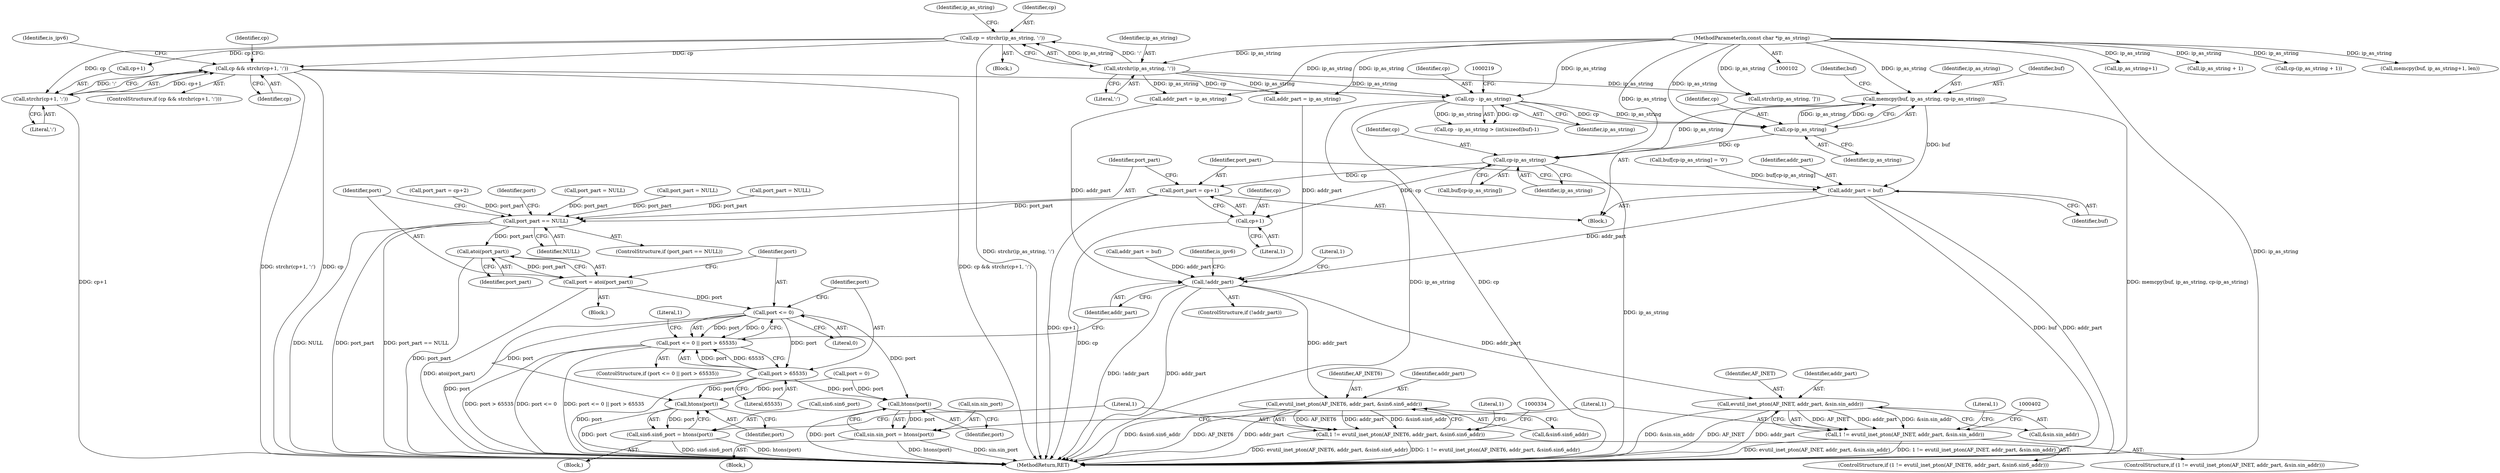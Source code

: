 digraph "0_libevent_329acc18a0768c21ba22522f01a5c7f46cacc4d5@API" {
"1000227" [label="(Call,memcpy(buf, ip_as_string, cp-ip_as_string))"];
"1000230" [label="(Call,cp-ip_as_string)"];
"1000214" [label="(Call,cp - ip_as_string)"];
"1000188" [label="(Call,cp && strchr(cp+1, ':'))"];
"1000113" [label="(Call,cp = strchr(ip_as_string, ':'))"];
"1000115" [label="(Call,strchr(ip_as_string, ':'))"];
"1000103" [label="(MethodParameterIn,const char *ip_as_string)"];
"1000190" [label="(Call,strchr(cp+1, ':'))"];
"1000236" [label="(Call,cp-ip_as_string)"];
"1000243" [label="(Call,port_part = cp+1)"];
"1000260" [label="(Call,port_part == NULL)"];
"1000271" [label="(Call,atoi(port_part))"];
"1000269" [label="(Call,port = atoi(port_part))"];
"1000275" [label="(Call,port <= 0)"];
"1000274" [label="(Call,port <= 0 || port > 65535)"];
"1000278" [label="(Call,port > 65535)"];
"1000316" [label="(Call,htons(port))"];
"1000312" [label="(Call,sin6.sin6_port = htons(port))"];
"1000384" [label="(Call,htons(port))"];
"1000380" [label="(Call,sin.sin_port = htons(port))"];
"1000245" [label="(Call,cp+1)"];
"1000240" [label="(Call,addr_part = buf)"];
"1000286" [label="(Call,!addr_part)"];
"1000321" [label="(Call,evutil_inet_pton(AF_INET6, addr_part, &sin6.sin6_addr))"];
"1000319" [label="(Call,1 != evutil_inet_pton(AF_INET6, addr_part, &sin6.sin6_addr))"];
"1000389" [label="(Call,evutil_inet_pton(AF_INET, addr_part, &sin.sin_addr))"];
"1000387" [label="(Call,1 != evutil_inet_pton(AF_INET, addr_part, &sin.sin_addr))"];
"1000174" [label="(Call,port_part = cp+2)"];
"1000317" [label="(Identifier,port)"];
"1000187" [label="(ControlStructure,if (cp && strchr(cp+1, ':')))"];
"1000265" [label="(Identifier,port)"];
"1000106" [label="(Block,)"];
"1000194" [label="(Literal,':')"];
"1000387" [label="(Call,1 != evutil_inet_pton(AF_INET, addr_part, &sin.sin_addr))"];
"1000322" [label="(Identifier,AF_INET6)"];
"1000277" [label="(Literal,0)"];
"1000246" [label="(Identifier,cp)"];
"1000290" [label="(Literal,1)"];
"1000269" [label="(Call,port = atoi(port_part))"];
"1000361" [label="(Block,)"];
"1000381" [label="(Call,sin.sin_port)"];
"1000156" [label="(Call,ip_as_string+1)"];
"1000386" [label="(ControlStructure,if (1 != evutil_inet_pton(AF_INET, addr_part, &sin.sin_addr)))"];
"1000216" [label="(Identifier,ip_as_string)"];
"1000286" [label="(Call,!addr_part)"];
"1000165" [label="(Call,addr_part = buf)"];
"1000213" [label="(Call,cp - ip_as_string > (int)sizeof(buf)-1)"];
"1000287" [label="(Identifier,addr_part)"];
"1000259" [label="(ControlStructure,if (port_part == NULL))"];
"1000208" [label="(Block,)"];
"1000202" [label="(Call,port_part = NULL)"];
"1000247" [label="(Literal,1)"];
"1000117" [label="(Literal,':')"];
"1000391" [label="(Identifier,addr_part)"];
"1000274" [label="(Call,port <= 0 || port > 65535)"];
"1000271" [label="(Call,atoi(port_part))"];
"1000243" [label="(Call,port_part = cp+1)"];
"1000313" [label="(Call,sin6.sin6_port)"];
"1000392" [label="(Call,&sin.sin_addr)"];
"1000199" [label="(Call,addr_part = ip_as_string)"];
"1000264" [label="(Call,port = 0)"];
"1000280" [label="(Literal,65535)"];
"1000190" [label="(Call,strchr(cp+1, ':'))"];
"1000384" [label="(Call,htons(port))"];
"1000388" [label="(Literal,1)"];
"1000197" [label="(Identifier,is_ipv6)"];
"1000279" [label="(Identifier,port)"];
"1000240" [label="(Call,addr_part = buf)"];
"1000285" [label="(ControlStructure,if (!addr_part))"];
"1000312" [label="(Call,sin6.sin6_port = htons(port))"];
"1000235" [label="(Identifier,buf)"];
"1000278" [label="(Call,port > 65535)"];
"1000380" [label="(Call,sin.sin_port = htons(port))"];
"1000231" [label="(Identifier,cp)"];
"1000140" [label="(Call,ip_as_string + 1)"];
"1000237" [label="(Identifier,cp)"];
"1000116" [label="(Identifier,ip_as_string)"];
"1000230" [label="(Call,cp-ip_as_string)"];
"1000390" [label="(Identifier,AF_INET)"];
"1000229" [label="(Identifier,ip_as_string)"];
"1000103" [label="(MethodParameterIn,const char *ip_as_string)"];
"1000276" [label="(Identifier,port)"];
"1000272" [label="(Identifier,port_part)"];
"1000323" [label="(Identifier,addr_part)"];
"1000273" [label="(ControlStructure,if (port <= 0 || port > 65535))"];
"1000275" [label="(Call,port <= 0)"];
"1000292" [label="(Identifier,is_ipv6)"];
"1000215" [label="(Identifier,cp)"];
"1000319" [label="(Call,1 != evutil_inet_pton(AF_INET6, addr_part, &sin6.sin6_addr))"];
"1000138" [label="(Call,cp-(ip_as_string + 1))"];
"1000318" [label="(ControlStructure,if (1 != evutil_inet_pton(AF_INET6, addr_part, &sin6.sin6_addr)))"];
"1000191" [label="(Call,cp+1)"];
"1000428" [label="(MethodReturn,RET)"];
"1000316" [label="(Call,htons(port))"];
"1000241" [label="(Identifier,addr_part)"];
"1000233" [label="(Call,buf[cp-ip_as_string] = '\0')"];
"1000253" [label="(Call,port_part = NULL)"];
"1000250" [label="(Call,addr_part = ip_as_string)"];
"1000245" [label="(Call,cp+1)"];
"1000330" [label="(Literal,1)"];
"1000232" [label="(Identifier,ip_as_string)"];
"1000270" [label="(Identifier,port)"];
"1000236" [label="(Call,cp-ip_as_string)"];
"1000154" [label="(Call,memcpy(buf, ip_as_string+1, len))"];
"1000113" [label="(Call,cp = strchr(ip_as_string, ':'))"];
"1000115" [label="(Call,strchr(ip_as_string, ':'))"];
"1000227" [label="(Call,memcpy(buf, ip_as_string, cp-ip_as_string))"];
"1000324" [label="(Call,&sin6.sin6_addr)"];
"1000398" [label="(Literal,1)"];
"1000262" [label="(Identifier,NULL)"];
"1000234" [label="(Call,buf[cp-ip_as_string])"];
"1000238" [label="(Identifier,ip_as_string)"];
"1000214" [label="(Call,cp - ip_as_string)"];
"1000261" [label="(Identifier,port_part)"];
"1000188" [label="(Call,cp && strchr(cp+1, ':'))"];
"1000242" [label="(Identifier,buf)"];
"1000284" [label="(Literal,1)"];
"1000121" [label="(Identifier,ip_as_string)"];
"1000189" [label="(Identifier,cp)"];
"1000114" [label="(Identifier,cp)"];
"1000385" [label="(Identifier,port)"];
"1000244" [label="(Identifier,port_part)"];
"1000268" [label="(Block,)"];
"1000260" [label="(Call,port_part == NULL)"];
"1000129" [label="(Call,strchr(ip_as_string, ']'))"];
"1000320" [label="(Literal,1)"];
"1000180" [label="(Call,port_part = NULL)"];
"1000321" [label="(Call,evutil_inet_pton(AF_INET6, addr_part, &sin6.sin6_addr))"];
"1000389" [label="(Call,evutil_inet_pton(AF_INET, addr_part, &sin.sin_addr))"];
"1000207" [label="(Identifier,cp)"];
"1000293" [label="(Block,)"];
"1000228" [label="(Identifier,buf)"];
"1000227" -> "1000208"  [label="AST: "];
"1000227" -> "1000230"  [label="CFG: "];
"1000228" -> "1000227"  [label="AST: "];
"1000229" -> "1000227"  [label="AST: "];
"1000230" -> "1000227"  [label="AST: "];
"1000235" -> "1000227"  [label="CFG: "];
"1000227" -> "1000428"  [label="DDG: memcpy(buf, ip_as_string, cp-ip_as_string)"];
"1000230" -> "1000227"  [label="DDG: ip_as_string"];
"1000230" -> "1000227"  [label="DDG: cp"];
"1000103" -> "1000227"  [label="DDG: ip_as_string"];
"1000227" -> "1000236"  [label="DDG: ip_as_string"];
"1000227" -> "1000240"  [label="DDG: buf"];
"1000230" -> "1000232"  [label="CFG: "];
"1000231" -> "1000230"  [label="AST: "];
"1000232" -> "1000230"  [label="AST: "];
"1000214" -> "1000230"  [label="DDG: cp"];
"1000214" -> "1000230"  [label="DDG: ip_as_string"];
"1000103" -> "1000230"  [label="DDG: ip_as_string"];
"1000230" -> "1000236"  [label="DDG: cp"];
"1000214" -> "1000213"  [label="AST: "];
"1000214" -> "1000216"  [label="CFG: "];
"1000215" -> "1000214"  [label="AST: "];
"1000216" -> "1000214"  [label="AST: "];
"1000219" -> "1000214"  [label="CFG: "];
"1000214" -> "1000428"  [label="DDG: ip_as_string"];
"1000214" -> "1000428"  [label="DDG: cp"];
"1000214" -> "1000213"  [label="DDG: cp"];
"1000214" -> "1000213"  [label="DDG: ip_as_string"];
"1000188" -> "1000214"  [label="DDG: cp"];
"1000115" -> "1000214"  [label="DDG: ip_as_string"];
"1000103" -> "1000214"  [label="DDG: ip_as_string"];
"1000188" -> "1000187"  [label="AST: "];
"1000188" -> "1000189"  [label="CFG: "];
"1000188" -> "1000190"  [label="CFG: "];
"1000189" -> "1000188"  [label="AST: "];
"1000190" -> "1000188"  [label="AST: "];
"1000197" -> "1000188"  [label="CFG: "];
"1000207" -> "1000188"  [label="CFG: "];
"1000188" -> "1000428"  [label="DDG: cp && strchr(cp+1, ':')"];
"1000188" -> "1000428"  [label="DDG: strchr(cp+1, ':')"];
"1000188" -> "1000428"  [label="DDG: cp"];
"1000113" -> "1000188"  [label="DDG: cp"];
"1000190" -> "1000188"  [label="DDG: cp+1"];
"1000190" -> "1000188"  [label="DDG: ':'"];
"1000113" -> "1000106"  [label="AST: "];
"1000113" -> "1000115"  [label="CFG: "];
"1000114" -> "1000113"  [label="AST: "];
"1000115" -> "1000113"  [label="AST: "];
"1000121" -> "1000113"  [label="CFG: "];
"1000113" -> "1000428"  [label="DDG: strchr(ip_as_string, ':')"];
"1000115" -> "1000113"  [label="DDG: ip_as_string"];
"1000115" -> "1000113"  [label="DDG: ':'"];
"1000113" -> "1000190"  [label="DDG: cp"];
"1000113" -> "1000191"  [label="DDG: cp"];
"1000115" -> "1000117"  [label="CFG: "];
"1000116" -> "1000115"  [label="AST: "];
"1000117" -> "1000115"  [label="AST: "];
"1000103" -> "1000115"  [label="DDG: ip_as_string"];
"1000115" -> "1000129"  [label="DDG: ip_as_string"];
"1000115" -> "1000199"  [label="DDG: ip_as_string"];
"1000115" -> "1000250"  [label="DDG: ip_as_string"];
"1000103" -> "1000102"  [label="AST: "];
"1000103" -> "1000428"  [label="DDG: ip_as_string"];
"1000103" -> "1000129"  [label="DDG: ip_as_string"];
"1000103" -> "1000138"  [label="DDG: ip_as_string"];
"1000103" -> "1000140"  [label="DDG: ip_as_string"];
"1000103" -> "1000154"  [label="DDG: ip_as_string"];
"1000103" -> "1000156"  [label="DDG: ip_as_string"];
"1000103" -> "1000199"  [label="DDG: ip_as_string"];
"1000103" -> "1000236"  [label="DDG: ip_as_string"];
"1000103" -> "1000250"  [label="DDG: ip_as_string"];
"1000190" -> "1000194"  [label="CFG: "];
"1000191" -> "1000190"  [label="AST: "];
"1000194" -> "1000190"  [label="AST: "];
"1000190" -> "1000428"  [label="DDG: cp+1"];
"1000236" -> "1000234"  [label="AST: "];
"1000236" -> "1000238"  [label="CFG: "];
"1000237" -> "1000236"  [label="AST: "];
"1000238" -> "1000236"  [label="AST: "];
"1000234" -> "1000236"  [label="CFG: "];
"1000236" -> "1000428"  [label="DDG: ip_as_string"];
"1000236" -> "1000243"  [label="DDG: cp"];
"1000236" -> "1000245"  [label="DDG: cp"];
"1000243" -> "1000208"  [label="AST: "];
"1000243" -> "1000245"  [label="CFG: "];
"1000244" -> "1000243"  [label="AST: "];
"1000245" -> "1000243"  [label="AST: "];
"1000261" -> "1000243"  [label="CFG: "];
"1000243" -> "1000428"  [label="DDG: cp+1"];
"1000243" -> "1000260"  [label="DDG: port_part"];
"1000260" -> "1000259"  [label="AST: "];
"1000260" -> "1000262"  [label="CFG: "];
"1000261" -> "1000260"  [label="AST: "];
"1000262" -> "1000260"  [label="AST: "];
"1000265" -> "1000260"  [label="CFG: "];
"1000270" -> "1000260"  [label="CFG: "];
"1000260" -> "1000428"  [label="DDG: port_part == NULL"];
"1000260" -> "1000428"  [label="DDG: NULL"];
"1000260" -> "1000428"  [label="DDG: port_part"];
"1000253" -> "1000260"  [label="DDG: port_part"];
"1000180" -> "1000260"  [label="DDG: port_part"];
"1000202" -> "1000260"  [label="DDG: port_part"];
"1000174" -> "1000260"  [label="DDG: port_part"];
"1000260" -> "1000271"  [label="DDG: port_part"];
"1000271" -> "1000269"  [label="AST: "];
"1000271" -> "1000272"  [label="CFG: "];
"1000272" -> "1000271"  [label="AST: "];
"1000269" -> "1000271"  [label="CFG: "];
"1000271" -> "1000428"  [label="DDG: port_part"];
"1000271" -> "1000269"  [label="DDG: port_part"];
"1000269" -> "1000268"  [label="AST: "];
"1000270" -> "1000269"  [label="AST: "];
"1000276" -> "1000269"  [label="CFG: "];
"1000269" -> "1000428"  [label="DDG: atoi(port_part)"];
"1000269" -> "1000275"  [label="DDG: port"];
"1000275" -> "1000274"  [label="AST: "];
"1000275" -> "1000277"  [label="CFG: "];
"1000276" -> "1000275"  [label="AST: "];
"1000277" -> "1000275"  [label="AST: "];
"1000279" -> "1000275"  [label="CFG: "];
"1000274" -> "1000275"  [label="CFG: "];
"1000275" -> "1000428"  [label="DDG: port"];
"1000275" -> "1000274"  [label="DDG: port"];
"1000275" -> "1000274"  [label="DDG: 0"];
"1000275" -> "1000278"  [label="DDG: port"];
"1000275" -> "1000316"  [label="DDG: port"];
"1000275" -> "1000384"  [label="DDG: port"];
"1000274" -> "1000273"  [label="AST: "];
"1000274" -> "1000278"  [label="CFG: "];
"1000278" -> "1000274"  [label="AST: "];
"1000284" -> "1000274"  [label="CFG: "];
"1000287" -> "1000274"  [label="CFG: "];
"1000274" -> "1000428"  [label="DDG: port <= 0"];
"1000274" -> "1000428"  [label="DDG: port <= 0 || port > 65535"];
"1000274" -> "1000428"  [label="DDG: port > 65535"];
"1000278" -> "1000274"  [label="DDG: port"];
"1000278" -> "1000274"  [label="DDG: 65535"];
"1000278" -> "1000280"  [label="CFG: "];
"1000279" -> "1000278"  [label="AST: "];
"1000280" -> "1000278"  [label="AST: "];
"1000278" -> "1000428"  [label="DDG: port"];
"1000278" -> "1000316"  [label="DDG: port"];
"1000278" -> "1000384"  [label="DDG: port"];
"1000316" -> "1000312"  [label="AST: "];
"1000316" -> "1000317"  [label="CFG: "];
"1000317" -> "1000316"  [label="AST: "];
"1000312" -> "1000316"  [label="CFG: "];
"1000316" -> "1000428"  [label="DDG: port"];
"1000316" -> "1000312"  [label="DDG: port"];
"1000264" -> "1000316"  [label="DDG: port"];
"1000312" -> "1000293"  [label="AST: "];
"1000313" -> "1000312"  [label="AST: "];
"1000320" -> "1000312"  [label="CFG: "];
"1000312" -> "1000428"  [label="DDG: htons(port)"];
"1000312" -> "1000428"  [label="DDG: sin6.sin6_port"];
"1000384" -> "1000380"  [label="AST: "];
"1000384" -> "1000385"  [label="CFG: "];
"1000385" -> "1000384"  [label="AST: "];
"1000380" -> "1000384"  [label="CFG: "];
"1000384" -> "1000428"  [label="DDG: port"];
"1000384" -> "1000380"  [label="DDG: port"];
"1000264" -> "1000384"  [label="DDG: port"];
"1000380" -> "1000361"  [label="AST: "];
"1000381" -> "1000380"  [label="AST: "];
"1000388" -> "1000380"  [label="CFG: "];
"1000380" -> "1000428"  [label="DDG: htons(port)"];
"1000380" -> "1000428"  [label="DDG: sin.sin_port"];
"1000245" -> "1000247"  [label="CFG: "];
"1000246" -> "1000245"  [label="AST: "];
"1000247" -> "1000245"  [label="AST: "];
"1000245" -> "1000428"  [label="DDG: cp"];
"1000240" -> "1000208"  [label="AST: "];
"1000240" -> "1000242"  [label="CFG: "];
"1000241" -> "1000240"  [label="AST: "];
"1000242" -> "1000240"  [label="AST: "];
"1000244" -> "1000240"  [label="CFG: "];
"1000240" -> "1000428"  [label="DDG: buf"];
"1000240" -> "1000428"  [label="DDG: addr_part"];
"1000233" -> "1000240"  [label="DDG: buf[cp-ip_as_string]"];
"1000240" -> "1000286"  [label="DDG: addr_part"];
"1000286" -> "1000285"  [label="AST: "];
"1000286" -> "1000287"  [label="CFG: "];
"1000287" -> "1000286"  [label="AST: "];
"1000290" -> "1000286"  [label="CFG: "];
"1000292" -> "1000286"  [label="CFG: "];
"1000286" -> "1000428"  [label="DDG: !addr_part"];
"1000286" -> "1000428"  [label="DDG: addr_part"];
"1000250" -> "1000286"  [label="DDG: addr_part"];
"1000199" -> "1000286"  [label="DDG: addr_part"];
"1000165" -> "1000286"  [label="DDG: addr_part"];
"1000286" -> "1000321"  [label="DDG: addr_part"];
"1000286" -> "1000389"  [label="DDG: addr_part"];
"1000321" -> "1000319"  [label="AST: "];
"1000321" -> "1000324"  [label="CFG: "];
"1000322" -> "1000321"  [label="AST: "];
"1000323" -> "1000321"  [label="AST: "];
"1000324" -> "1000321"  [label="AST: "];
"1000319" -> "1000321"  [label="CFG: "];
"1000321" -> "1000428"  [label="DDG: &sin6.sin6_addr"];
"1000321" -> "1000428"  [label="DDG: AF_INET6"];
"1000321" -> "1000428"  [label="DDG: addr_part"];
"1000321" -> "1000319"  [label="DDG: AF_INET6"];
"1000321" -> "1000319"  [label="DDG: addr_part"];
"1000321" -> "1000319"  [label="DDG: &sin6.sin6_addr"];
"1000319" -> "1000318"  [label="AST: "];
"1000320" -> "1000319"  [label="AST: "];
"1000330" -> "1000319"  [label="CFG: "];
"1000334" -> "1000319"  [label="CFG: "];
"1000319" -> "1000428"  [label="DDG: 1 != evutil_inet_pton(AF_INET6, addr_part, &sin6.sin6_addr)"];
"1000319" -> "1000428"  [label="DDG: evutil_inet_pton(AF_INET6, addr_part, &sin6.sin6_addr)"];
"1000389" -> "1000387"  [label="AST: "];
"1000389" -> "1000392"  [label="CFG: "];
"1000390" -> "1000389"  [label="AST: "];
"1000391" -> "1000389"  [label="AST: "];
"1000392" -> "1000389"  [label="AST: "];
"1000387" -> "1000389"  [label="CFG: "];
"1000389" -> "1000428"  [label="DDG: &sin.sin_addr"];
"1000389" -> "1000428"  [label="DDG: AF_INET"];
"1000389" -> "1000428"  [label="DDG: addr_part"];
"1000389" -> "1000387"  [label="DDG: AF_INET"];
"1000389" -> "1000387"  [label="DDG: addr_part"];
"1000389" -> "1000387"  [label="DDG: &sin.sin_addr"];
"1000387" -> "1000386"  [label="AST: "];
"1000388" -> "1000387"  [label="AST: "];
"1000398" -> "1000387"  [label="CFG: "];
"1000402" -> "1000387"  [label="CFG: "];
"1000387" -> "1000428"  [label="DDG: evutil_inet_pton(AF_INET, addr_part, &sin.sin_addr)"];
"1000387" -> "1000428"  [label="DDG: 1 != evutil_inet_pton(AF_INET, addr_part, &sin.sin_addr)"];
}
